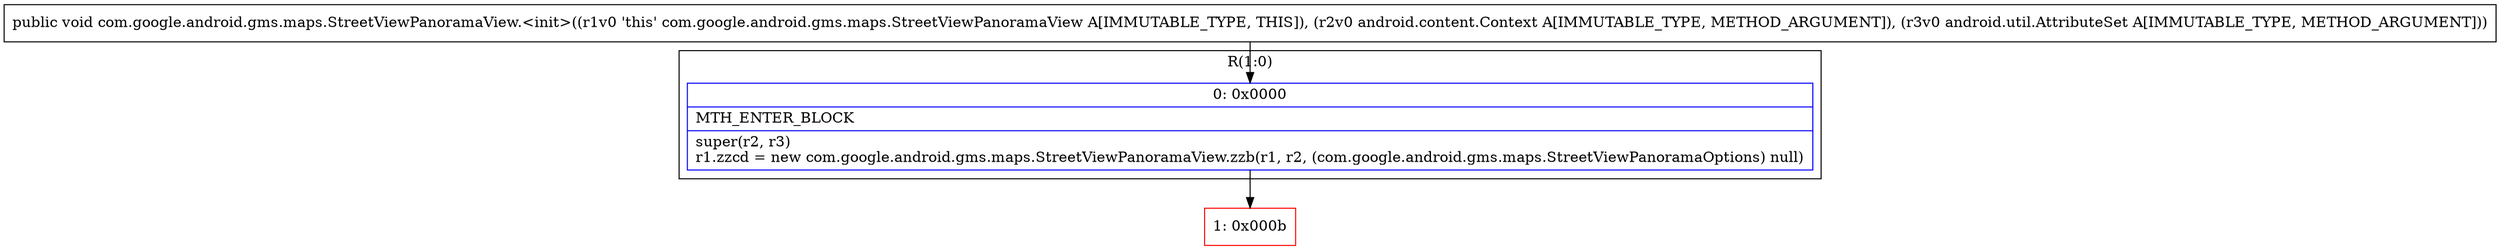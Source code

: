 digraph "CFG forcom.google.android.gms.maps.StreetViewPanoramaView.\<init\>(Landroid\/content\/Context;Landroid\/util\/AttributeSet;)V" {
subgraph cluster_Region_1450454918 {
label = "R(1:0)";
node [shape=record,color=blue];
Node_0 [shape=record,label="{0\:\ 0x0000|MTH_ENTER_BLOCK\l|super(r2, r3)\lr1.zzcd = new com.google.android.gms.maps.StreetViewPanoramaView.zzb(r1, r2, (com.google.android.gms.maps.StreetViewPanoramaOptions) null)\l}"];
}
Node_1 [shape=record,color=red,label="{1\:\ 0x000b}"];
MethodNode[shape=record,label="{public void com.google.android.gms.maps.StreetViewPanoramaView.\<init\>((r1v0 'this' com.google.android.gms.maps.StreetViewPanoramaView A[IMMUTABLE_TYPE, THIS]), (r2v0 android.content.Context A[IMMUTABLE_TYPE, METHOD_ARGUMENT]), (r3v0 android.util.AttributeSet A[IMMUTABLE_TYPE, METHOD_ARGUMENT])) }"];
MethodNode -> Node_0;
Node_0 -> Node_1;
}

